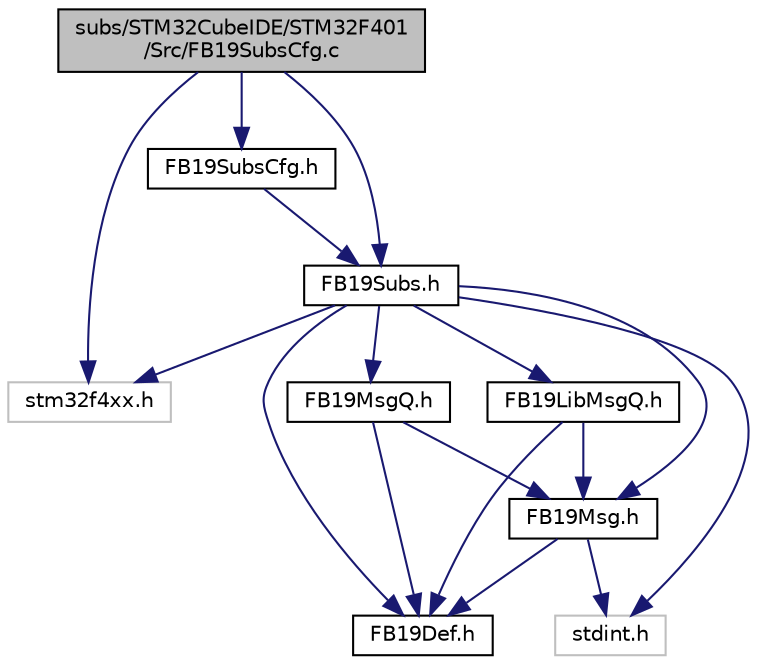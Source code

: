 digraph "subs/STM32CubeIDE/STM32F401/Src/FB19SubsCfg.c"
{
 // LATEX_PDF_SIZE
  edge [fontname="Helvetica",fontsize="10",labelfontname="Helvetica",labelfontsize="10"];
  node [fontname="Helvetica",fontsize="10",shape=record];
  Node1 [label="subs/STM32CubeIDE/STM32F401\l/Src/FB19SubsCfg.c",height=0.2,width=0.4,color="black", fillcolor="grey75", style="filled", fontcolor="black",tooltip="This file implements the interface of the FieldBus19 Subscriber configuration module."];
  Node1 -> Node2 [color="midnightblue",fontsize="10",style="solid",fontname="Helvetica"];
  Node2 [label="stm32f4xx.h",height=0.2,width=0.4,color="grey75", fillcolor="white", style="filled",tooltip=" "];
  Node1 -> Node3 [color="midnightblue",fontsize="10",style="solid",fontname="Helvetica"];
  Node3 [label="FB19Subs.h",height=0.2,width=0.4,color="black", fillcolor="white", style="filled",URL="$_f_b19_subs_8h.html",tooltip="This file publishes the interface of the FieldBus19 Subscriber library."];
  Node3 -> Node4 [color="midnightblue",fontsize="10",style="solid",fontname="Helvetica"];
  Node4 [label="stdint.h",height=0.2,width=0.4,color="grey75", fillcolor="white", style="filled",tooltip=" "];
  Node3 -> Node2 [color="midnightblue",fontsize="10",style="solid",fontname="Helvetica"];
  Node3 -> Node5 [color="midnightblue",fontsize="10",style="solid",fontname="Helvetica"];
  Node5 [label="FB19Def.h",height=0.2,width=0.4,color="black", fillcolor="white", style="filled",URL="$subs_2_s_t_m32_cube_i_d_e_2_s_t_m32_f401_2_inc_2_f_b19_def_8h.html",tooltip="This file defines FieldBus19 specific symbols."];
  Node3 -> Node6 [color="midnightblue",fontsize="10",style="solid",fontname="Helvetica"];
  Node6 [label="FB19LibMsgQ.h",height=0.2,width=0.4,color="black", fillcolor="white", style="filled",URL="$subs_2_s_t_m32_cube_i_d_e_2_s_t_m32_f401_2_inc_2_f_b19_lib_msg_q_8h.html",tooltip="This file publishes the interface of a FieldBus19 library that encapsulates a specific type of messag..."];
  Node6 -> Node5 [color="midnightblue",fontsize="10",style="solid",fontname="Helvetica"];
  Node6 -> Node7 [color="midnightblue",fontsize="10",style="solid",fontname="Helvetica"];
  Node7 [label="FB19Msg.h",height=0.2,width=0.4,color="black", fillcolor="white", style="filled",URL="$subs_2_s_t_m32_cube_i_d_e_2_s_t_m32_f401_2_inc_2_f_b19_msg_8h.html",tooltip="This file defines FieldBus19 message specific types."];
  Node7 -> Node4 [color="midnightblue",fontsize="10",style="solid",fontname="Helvetica"];
  Node7 -> Node5 [color="midnightblue",fontsize="10",style="solid",fontname="Helvetica"];
  Node3 -> Node7 [color="midnightblue",fontsize="10",style="solid",fontname="Helvetica"];
  Node3 -> Node8 [color="midnightblue",fontsize="10",style="solid",fontname="Helvetica"];
  Node8 [label="FB19MsgQ.h",height=0.2,width=0.4,color="black", fillcolor="white", style="filled",URL="$subs_2_s_t_m32_cube_i_d_e_2_s_t_m32_f401_2_inc_2_f_b19_msg_q_8h.html",tooltip="This file publishes the interface of the FieldBus19 message queue."];
  Node8 -> Node5 [color="midnightblue",fontsize="10",style="solid",fontname="Helvetica"];
  Node8 -> Node7 [color="midnightblue",fontsize="10",style="solid",fontname="Helvetica"];
  Node1 -> Node9 [color="midnightblue",fontsize="10",style="solid",fontname="Helvetica"];
  Node9 [label="FB19SubsCfg.h",height=0.2,width=0.4,color="black", fillcolor="white", style="filled",URL="$_f_b19_subs_cfg_8h.html",tooltip="This file publishes the interface of the FieldBus19 Subscriber configuration file."];
  Node9 -> Node3 [color="midnightblue",fontsize="10",style="solid",fontname="Helvetica"];
}
